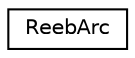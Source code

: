 digraph G
{
  edge [fontname="Helvetica",fontsize="10",labelfontname="Helvetica",labelfontsize="10"];
  node [fontname="Helvetica",fontsize="10",shape=record];
  rankdir=LR;
  Node1 [label="ReebArc",height=0.2,width=0.4,color="black", fillcolor="white", style="filled",URL="$d0/dc1/structReebArc.html"];
}
